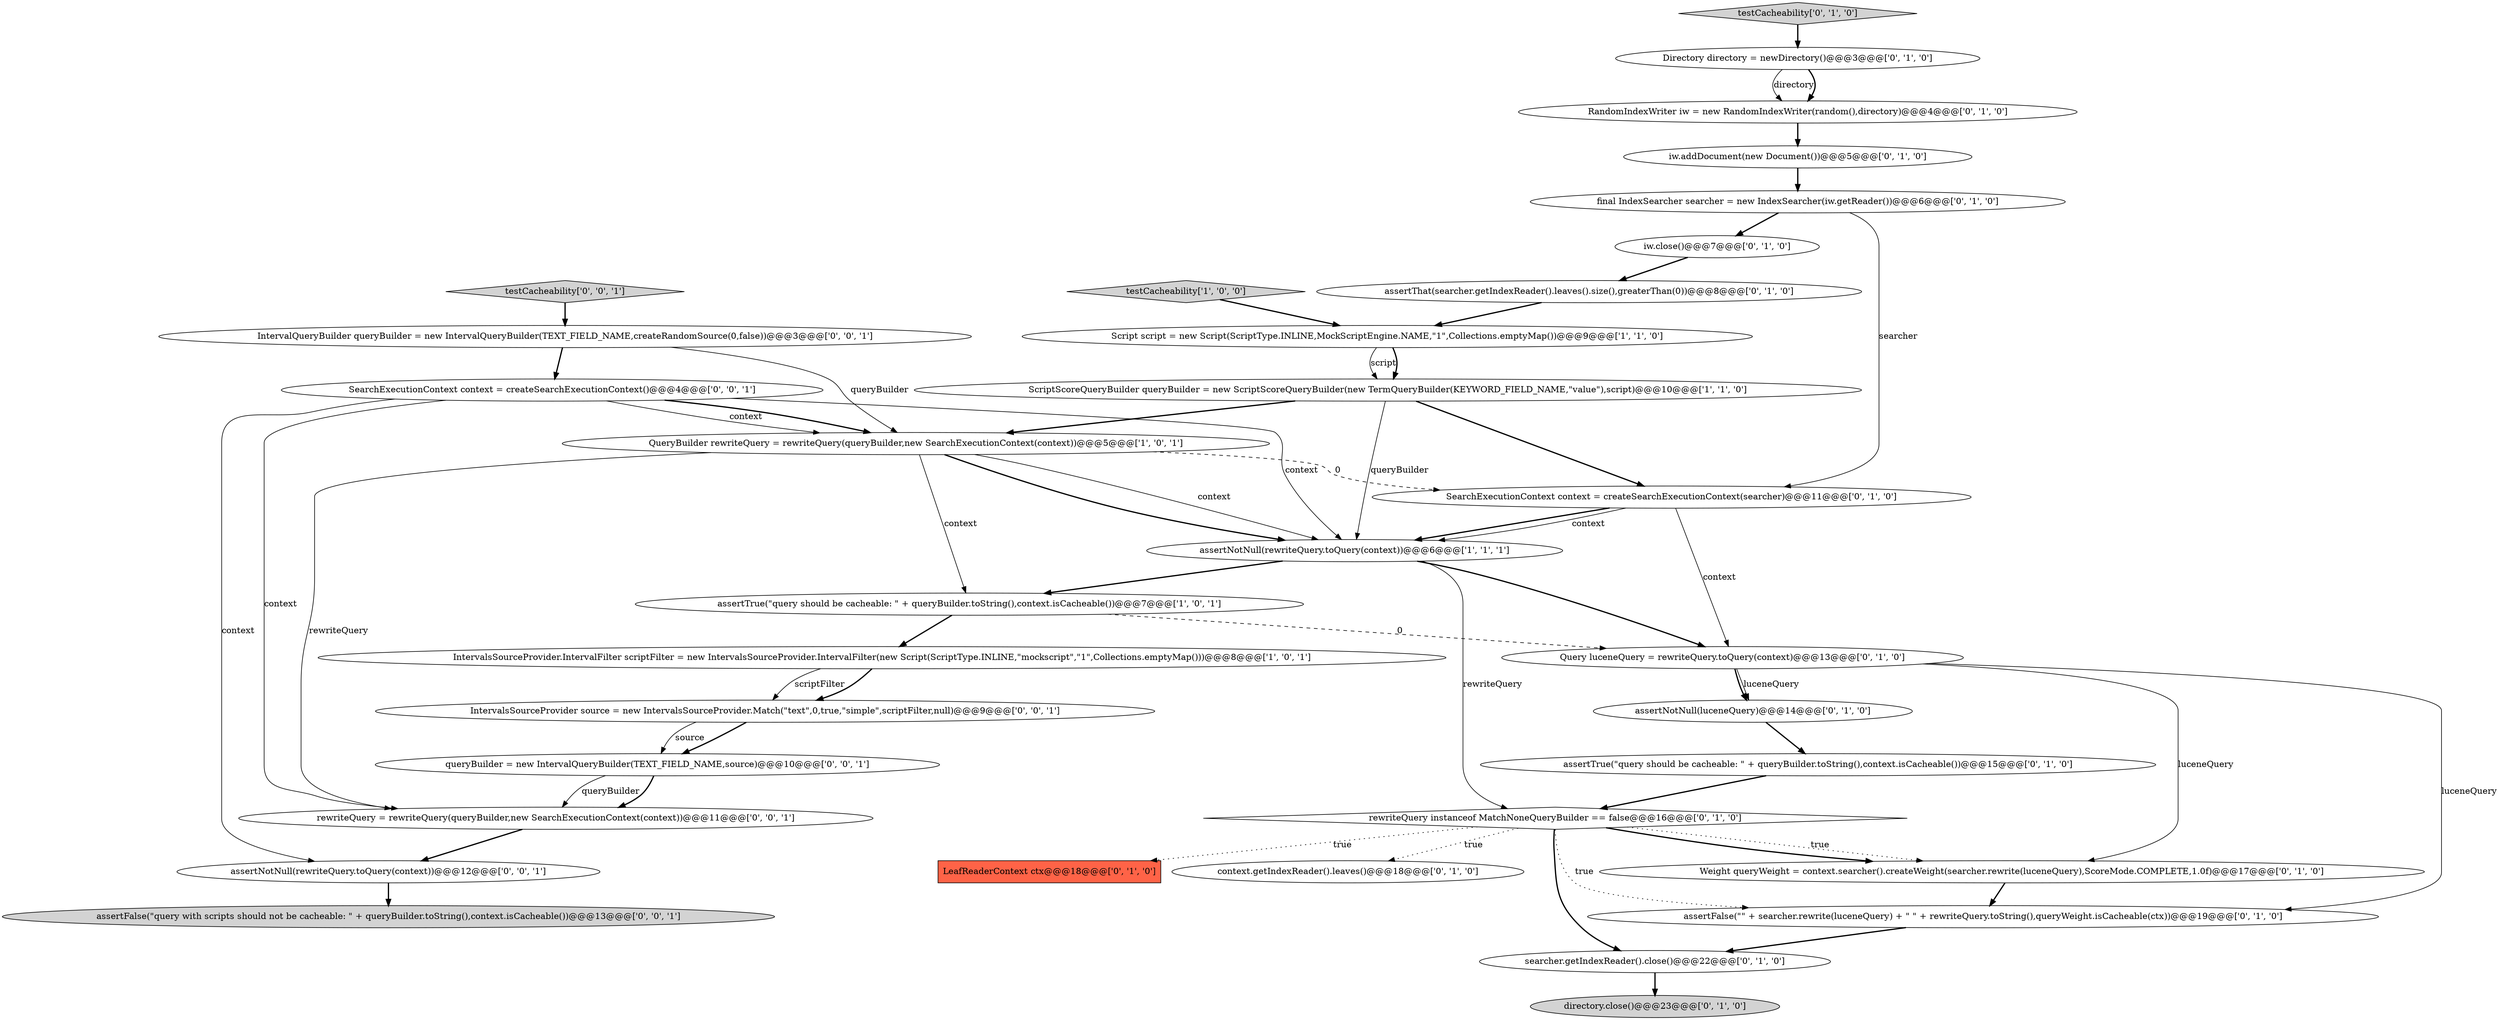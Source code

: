 digraph {
23 [style = filled, label = "searcher.getIndexReader().close()@@@22@@@['0', '1', '0']", fillcolor = white, shape = ellipse image = "AAA1AAABBB2BBB"];
6 [style = filled, label = "testCacheability['1', '0', '0']", fillcolor = lightgray, shape = diamond image = "AAA0AAABBB1BBB"];
11 [style = filled, label = "Query luceneQuery = rewriteQuery.toQuery(context)@@@13@@@['0', '1', '0']", fillcolor = white, shape = ellipse image = "AAA1AAABBB2BBB"];
17 [style = filled, label = "iw.close()@@@7@@@['0', '1', '0']", fillcolor = white, shape = ellipse image = "AAA1AAABBB2BBB"];
5 [style = filled, label = "IntervalsSourceProvider.IntervalFilter scriptFilter = new IntervalsSourceProvider.IntervalFilter(new Script(ScriptType.INLINE,\"mockscript\",\"1\",Collections.emptyMap()))@@@8@@@['1', '0', '1']", fillcolor = white, shape = ellipse image = "AAA0AAABBB1BBB"];
18 [style = filled, label = "RandomIndexWriter iw = new RandomIndexWriter(random(),directory)@@@4@@@['0', '1', '0']", fillcolor = white, shape = ellipse image = "AAA1AAABBB2BBB"];
25 [style = filled, label = "SearchExecutionContext context = createSearchExecutionContext()@@@4@@@['0', '0', '1']", fillcolor = white, shape = ellipse image = "AAA0AAABBB3BBB"];
1 [style = filled, label = "Script script = new Script(ScriptType.INLINE,MockScriptEngine.NAME,\"1\",Collections.emptyMap())@@@9@@@['1', '1', '0']", fillcolor = white, shape = ellipse image = "AAA0AAABBB1BBB"];
8 [style = filled, label = "assertTrue(\"query should be cacheable: \" + queryBuilder.toString(),context.isCacheable())@@@15@@@['0', '1', '0']", fillcolor = white, shape = ellipse image = "AAA0AAABBB2BBB"];
21 [style = filled, label = "directory.close()@@@23@@@['0', '1', '0']", fillcolor = lightgray, shape = ellipse image = "AAA1AAABBB2BBB"];
3 [style = filled, label = "assertTrue(\"query should be cacheable: \" + queryBuilder.toString(),context.isCacheable())@@@7@@@['1', '0', '1']", fillcolor = white, shape = ellipse image = "AAA0AAABBB1BBB"];
16 [style = filled, label = "LeafReaderContext ctx@@@18@@@['0', '1', '0']", fillcolor = tomato, shape = box image = "AAA0AAABBB2BBB"];
22 [style = filled, label = "context.getIndexReader().leaves()@@@18@@@['0', '1', '0']", fillcolor = white, shape = ellipse image = "AAA1AAABBB2BBB"];
13 [style = filled, label = "assertThat(searcher.getIndexReader().leaves().size(),greaterThan(0))@@@8@@@['0', '1', '0']", fillcolor = white, shape = ellipse image = "AAA1AAABBB2BBB"];
2 [style = filled, label = "ScriptScoreQueryBuilder queryBuilder = new ScriptScoreQueryBuilder(new TermQueryBuilder(KEYWORD_FIELD_NAME,\"value\"),script)@@@10@@@['1', '1', '0']", fillcolor = white, shape = ellipse image = "AAA0AAABBB1BBB"];
27 [style = filled, label = "queryBuilder = new IntervalQueryBuilder(TEXT_FIELD_NAME,source)@@@10@@@['0', '0', '1']", fillcolor = white, shape = ellipse image = "AAA0AAABBB3BBB"];
19 [style = filled, label = "Directory directory = newDirectory()@@@3@@@['0', '1', '0']", fillcolor = white, shape = ellipse image = "AAA1AAABBB2BBB"];
29 [style = filled, label = "IntervalsSourceProvider source = new IntervalsSourceProvider.Match(\"text\",0,true,\"simple\",scriptFilter,null)@@@9@@@['0', '0', '1']", fillcolor = white, shape = ellipse image = "AAA0AAABBB3BBB"];
30 [style = filled, label = "assertFalse(\"query with scripts should not be cacheable: \" + queryBuilder.toString(),context.isCacheable())@@@13@@@['0', '0', '1']", fillcolor = lightgray, shape = ellipse image = "AAA0AAABBB3BBB"];
7 [style = filled, label = "testCacheability['0', '1', '0']", fillcolor = lightgray, shape = diamond image = "AAA0AAABBB2BBB"];
9 [style = filled, label = "final IndexSearcher searcher = new IndexSearcher(iw.getReader())@@@6@@@['0', '1', '0']", fillcolor = white, shape = ellipse image = "AAA1AAABBB2BBB"];
12 [style = filled, label = "assertFalse(\"\" + searcher.rewrite(luceneQuery) + \" \" + rewriteQuery.toString(),queryWeight.isCacheable(ctx))@@@19@@@['0', '1', '0']", fillcolor = white, shape = ellipse image = "AAA1AAABBB2BBB"];
32 [style = filled, label = "testCacheability['0', '0', '1']", fillcolor = lightgray, shape = diamond image = "AAA0AAABBB3BBB"];
31 [style = filled, label = "assertNotNull(rewriteQuery.toQuery(context))@@@12@@@['0', '0', '1']", fillcolor = white, shape = ellipse image = "AAA0AAABBB3BBB"];
26 [style = filled, label = "rewriteQuery = rewriteQuery(queryBuilder,new SearchExecutionContext(context))@@@11@@@['0', '0', '1']", fillcolor = white, shape = ellipse image = "AAA0AAABBB3BBB"];
14 [style = filled, label = "assertNotNull(luceneQuery)@@@14@@@['0', '1', '0']", fillcolor = white, shape = ellipse image = "AAA1AAABBB2BBB"];
28 [style = filled, label = "IntervalQueryBuilder queryBuilder = new IntervalQueryBuilder(TEXT_FIELD_NAME,createRandomSource(0,false))@@@3@@@['0', '0', '1']", fillcolor = white, shape = ellipse image = "AAA0AAABBB3BBB"];
15 [style = filled, label = "rewriteQuery instanceof MatchNoneQueryBuilder == false@@@16@@@['0', '1', '0']", fillcolor = white, shape = diamond image = "AAA1AAABBB2BBB"];
10 [style = filled, label = "iw.addDocument(new Document())@@@5@@@['0', '1', '0']", fillcolor = white, shape = ellipse image = "AAA1AAABBB2BBB"];
24 [style = filled, label = "SearchExecutionContext context = createSearchExecutionContext(searcher)@@@11@@@['0', '1', '0']", fillcolor = white, shape = ellipse image = "AAA1AAABBB2BBB"];
0 [style = filled, label = "assertNotNull(rewriteQuery.toQuery(context))@@@6@@@['1', '1', '1']", fillcolor = white, shape = ellipse image = "AAA0AAABBB1BBB"];
20 [style = filled, label = "Weight queryWeight = context.searcher().createWeight(searcher.rewrite(luceneQuery),ScoreMode.COMPLETE,1.0f)@@@17@@@['0', '1', '0']", fillcolor = white, shape = ellipse image = "AAA1AAABBB2BBB"];
4 [style = filled, label = "QueryBuilder rewriteQuery = rewriteQuery(queryBuilder,new SearchExecutionContext(context))@@@5@@@['1', '0', '1']", fillcolor = white, shape = ellipse image = "AAA0AAABBB1BBB"];
29->27 [style = bold, label=""];
2->4 [style = bold, label=""];
2->0 [style = solid, label="queryBuilder"];
25->4 [style = solid, label="context"];
5->29 [style = solid, label="scriptFilter"];
29->27 [style = solid, label="source"];
4->0 [style = solid, label="context"];
10->9 [style = bold, label=""];
4->26 [style = solid, label="rewriteQuery"];
11->20 [style = solid, label="luceneQuery"];
15->23 [style = bold, label=""];
26->31 [style = bold, label=""];
11->14 [style = solid, label="luceneQuery"];
25->31 [style = solid, label="context"];
4->3 [style = solid, label="context"];
0->15 [style = solid, label="rewriteQuery"];
3->11 [style = dashed, label="0"];
0->3 [style = bold, label=""];
24->0 [style = bold, label=""];
12->23 [style = bold, label=""];
0->11 [style = bold, label=""];
3->5 [style = bold, label=""];
11->14 [style = bold, label=""];
27->26 [style = solid, label="queryBuilder"];
25->0 [style = solid, label="context"];
23->21 [style = bold, label=""];
25->4 [style = bold, label=""];
28->4 [style = solid, label="queryBuilder"];
19->18 [style = solid, label="directory"];
9->17 [style = bold, label=""];
17->13 [style = bold, label=""];
32->28 [style = bold, label=""];
11->12 [style = solid, label="luceneQuery"];
18->10 [style = bold, label=""];
25->26 [style = solid, label="context"];
27->26 [style = bold, label=""];
15->20 [style = dotted, label="true"];
14->8 [style = bold, label=""];
5->29 [style = bold, label=""];
15->20 [style = bold, label=""];
13->1 [style = bold, label=""];
2->24 [style = bold, label=""];
15->16 [style = dotted, label="true"];
31->30 [style = bold, label=""];
24->11 [style = solid, label="context"];
1->2 [style = solid, label="script"];
7->19 [style = bold, label=""];
15->22 [style = dotted, label="true"];
19->18 [style = bold, label=""];
6->1 [style = bold, label=""];
1->2 [style = bold, label=""];
20->12 [style = bold, label=""];
24->0 [style = solid, label="context"];
8->15 [style = bold, label=""];
4->0 [style = bold, label=""];
28->25 [style = bold, label=""];
15->12 [style = dotted, label="true"];
9->24 [style = solid, label="searcher"];
4->24 [style = dashed, label="0"];
}
